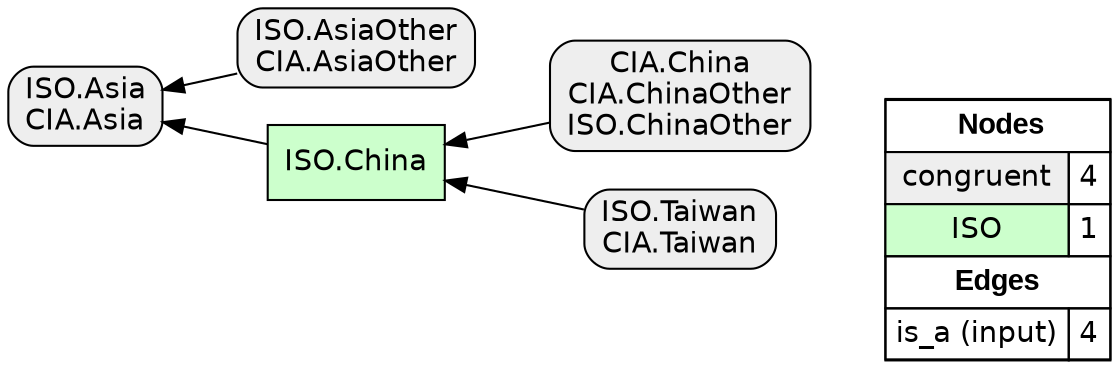 digraph{
rankdir=RL
node[shape=box style="filled,rounded" fillcolor="#EEEEEE" fontname="helvetica"] 
"ISO.Asia\nCIA.Asia"
"CIA.China\nCIA.ChinaOther\nISO.ChinaOther"
"ISO.AsiaOther\nCIA.AsiaOther"
"ISO.Taiwan\nCIA.Taiwan"
node[shape=box style=filled fillcolor="#CCFFCC" fontname="helvetica"] 
"ISO.China"
edge[arrowhead=normal style=solid color="#000000" constraint=true penwidth=1]
"ISO.Taiwan\nCIA.Taiwan" -> "ISO.China"
"ISO.AsiaOther\nCIA.AsiaOther" -> "ISO.Asia\nCIA.Asia"
"ISO.China" -> "ISO.Asia\nCIA.Asia"
"CIA.China\nCIA.ChinaOther\nISO.ChinaOther" -> "ISO.China"
edge[arrowhead=normal style=dotted color="#000000" constraint=true penwidth=1]
node[shape=box] 
{rank=source Legend [fillcolor= white margin=0 label=< 
 <TABLE BORDER="0" CELLBORDER="1" CELLSPACING="0" CELLPADDING="4"> 
<TR> <TD COLSPAN="2"><font face="Arial Black"> Nodes</font></TD> </TR> 
<TR> 
 <TD bgcolor="#EEEEEE" fontname="helvetica">congruent</TD> 
 <TD>4</TD> 
 </TR> 
<TR> 
 <TD bgcolor="#CCFFCC" fontname="helvetica">ISO</TD> 
 <TD>1</TD> 
 </TR> 
<TR> <TD COLSPAN="2"><font face = "Arial Black"> Edges </font></TD> </TR> 
<TR> 
 <TD><font color ="#000000">is_a (input)</font></TD><TD>4</TD>
</TR>
</TABLE> 
 >] } 
}